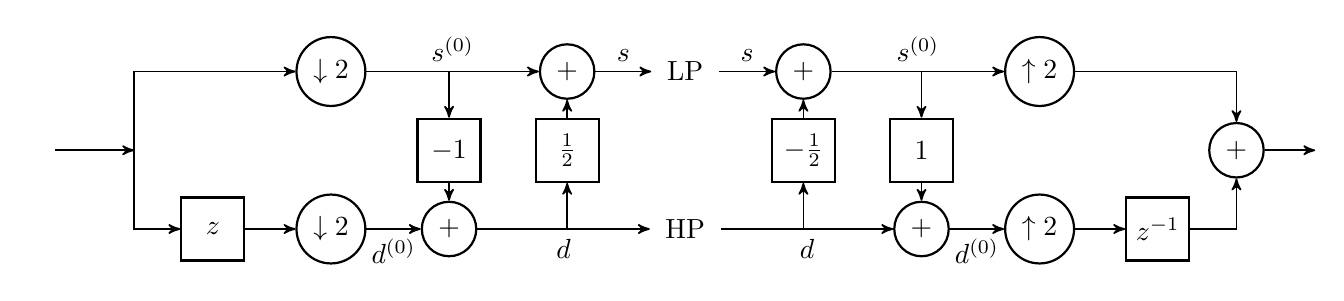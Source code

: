 \usetikzlibrary{automata,arrows,positioning,calc}
\usetikzlibrary{shapes}


\begin{tikzpicture}[->, >=stealth', auto, semithick, node distance=1.5cm, scale = 1]


%\useasboundingbox (0,-0.5) rectangle (12.5,1.5);

%\tikzset{every node/.style={scale=0.7}}

\tikzstyle{block}=[rectangle, inner sep=4pt, fill=white,draw=black,thick,text=black, minimum height = 2.5cm, minimum width = 1.5cm, scale = 1]
\tikzstyle{square}=[rectangle, fill=white,draw=black,thick,text=black, minimum height = 0.8cm, minimum width = 0.8cm,  scale = 1]
\tikzstyle{round}=[circle, fill=white,draw=black,thick,text=black,  scale = 1]

\tikzstyle{dots}=[circle, fill=white,thick,text=black,scale=1, minimum size=0.8cm,  scale = 1]

\tikzstyle{amp}= [regular polygon, regular polygon sides=3,	draw, fill=white, text width=1em, inner sep=0.5mm, outer sep=0mm,	shape border rotate=-90, minimum size = 1.7cm, scale = 1]

%\draw[step=1.0,black,thin,xshift=0.0cm,yshift=0.0cm] (-2,-3) grid (10,3);

%\tikzset{every node/.style={scale=0.7}}

\coordinate      (start) at(0,0) ;

\coordinate (split)  at(1,0);

\node[] (z1)  {};
\node[square] (z2) at (2,-1) {$z$};

\node[round] (d1) at (3.5,1) {$\downarrow 2$};
\node[round] (d2) at (3.5,-1) {$\downarrow 2$};



\node[round] (sum1) [right of=d2] {$+$};
\node[square] (s1) [above of=sum1, node distance=1cm] {$-1$};
\coordinate[right of=d1] (c1);

\node[round] (sum2) [right of=c1] {$+$};
\node[square] (s2) [below of=sum2, node distance=1cm] {$\frac{1}{2}$};
\coordinate[right of=sum1] (c2) ;

\node[dots] (hp) [right of=sum2] {\text{LP}};
\node[dots] (lp) [right of=c2]   {\text{HP}};



\coordinate[right of=lp] (c3);
\node[round] (sum3) [right of=hp] {$+$};
\node[square] (s3) [below of=sum3, node distance=1cm] {$-\frac{1}{2}$};

\coordinate[right of=sum3] (c4) ;
\node[round] (sum4) [right of=c3] {$+$};
\node[square] (s4) [above of=sum4, node distance=1cm] {$1$};


\node[round] (u1) [right of=c4] {$\uparrow 2$};
\node[round] (u2) [right of=sum4] {$\uparrow 2$};

\node[square] (zz2) [right of=u2] {$z^{-1}$};

\node[round] (combine)  at (15,0){$+$};

\coordinate[right of=combine, node distance=1cm] (end);


\draw[->] (start) -- (split);

\draw[->] (split) |- (d1);
\draw[->] (split) |- (z2);
\draw[->] (z2) -- (d2);


\draw[->] (d1) -- node[above]{$s^{(0)}$} (sum2);
\draw[->] (d2) -- node[below]{$d^{(0)}$} (sum1);

\draw[->] (c1) -- (s1);
\draw[->] (s1) -- (sum1);
\draw[->] (c2) -- (s2);
\draw[->] (s2) -- (sum2);

\draw[->] (sum2) -- node[above]{$s$} (hp);
\draw[->] (sum1) -- node[below]{$d$} (lp);

\draw[->] (hp) -- node[above]{$s$} (sum3);
\draw[->] (lp) -- node[below]{$d$} (sum4);



\draw[->] (c3) -- (s3);
\draw[->] (s3) -- (sum3);
\draw[->] (c4) -- (s4);
\draw[->] (s4) -- (sum4);

\draw[->] (sum3) -- node[above]{$s^{(0)}$}(u1);
\draw[->] (sum4) -- node[below]{$d^{(0)}$}(u2);


\draw[->] (u1) -| (combine);
\draw[->] (u2) -- (zz2);
\draw[->] (zz2) -| (combine);

\draw[->] (combine) -- (end);


\end{tikzpicture}